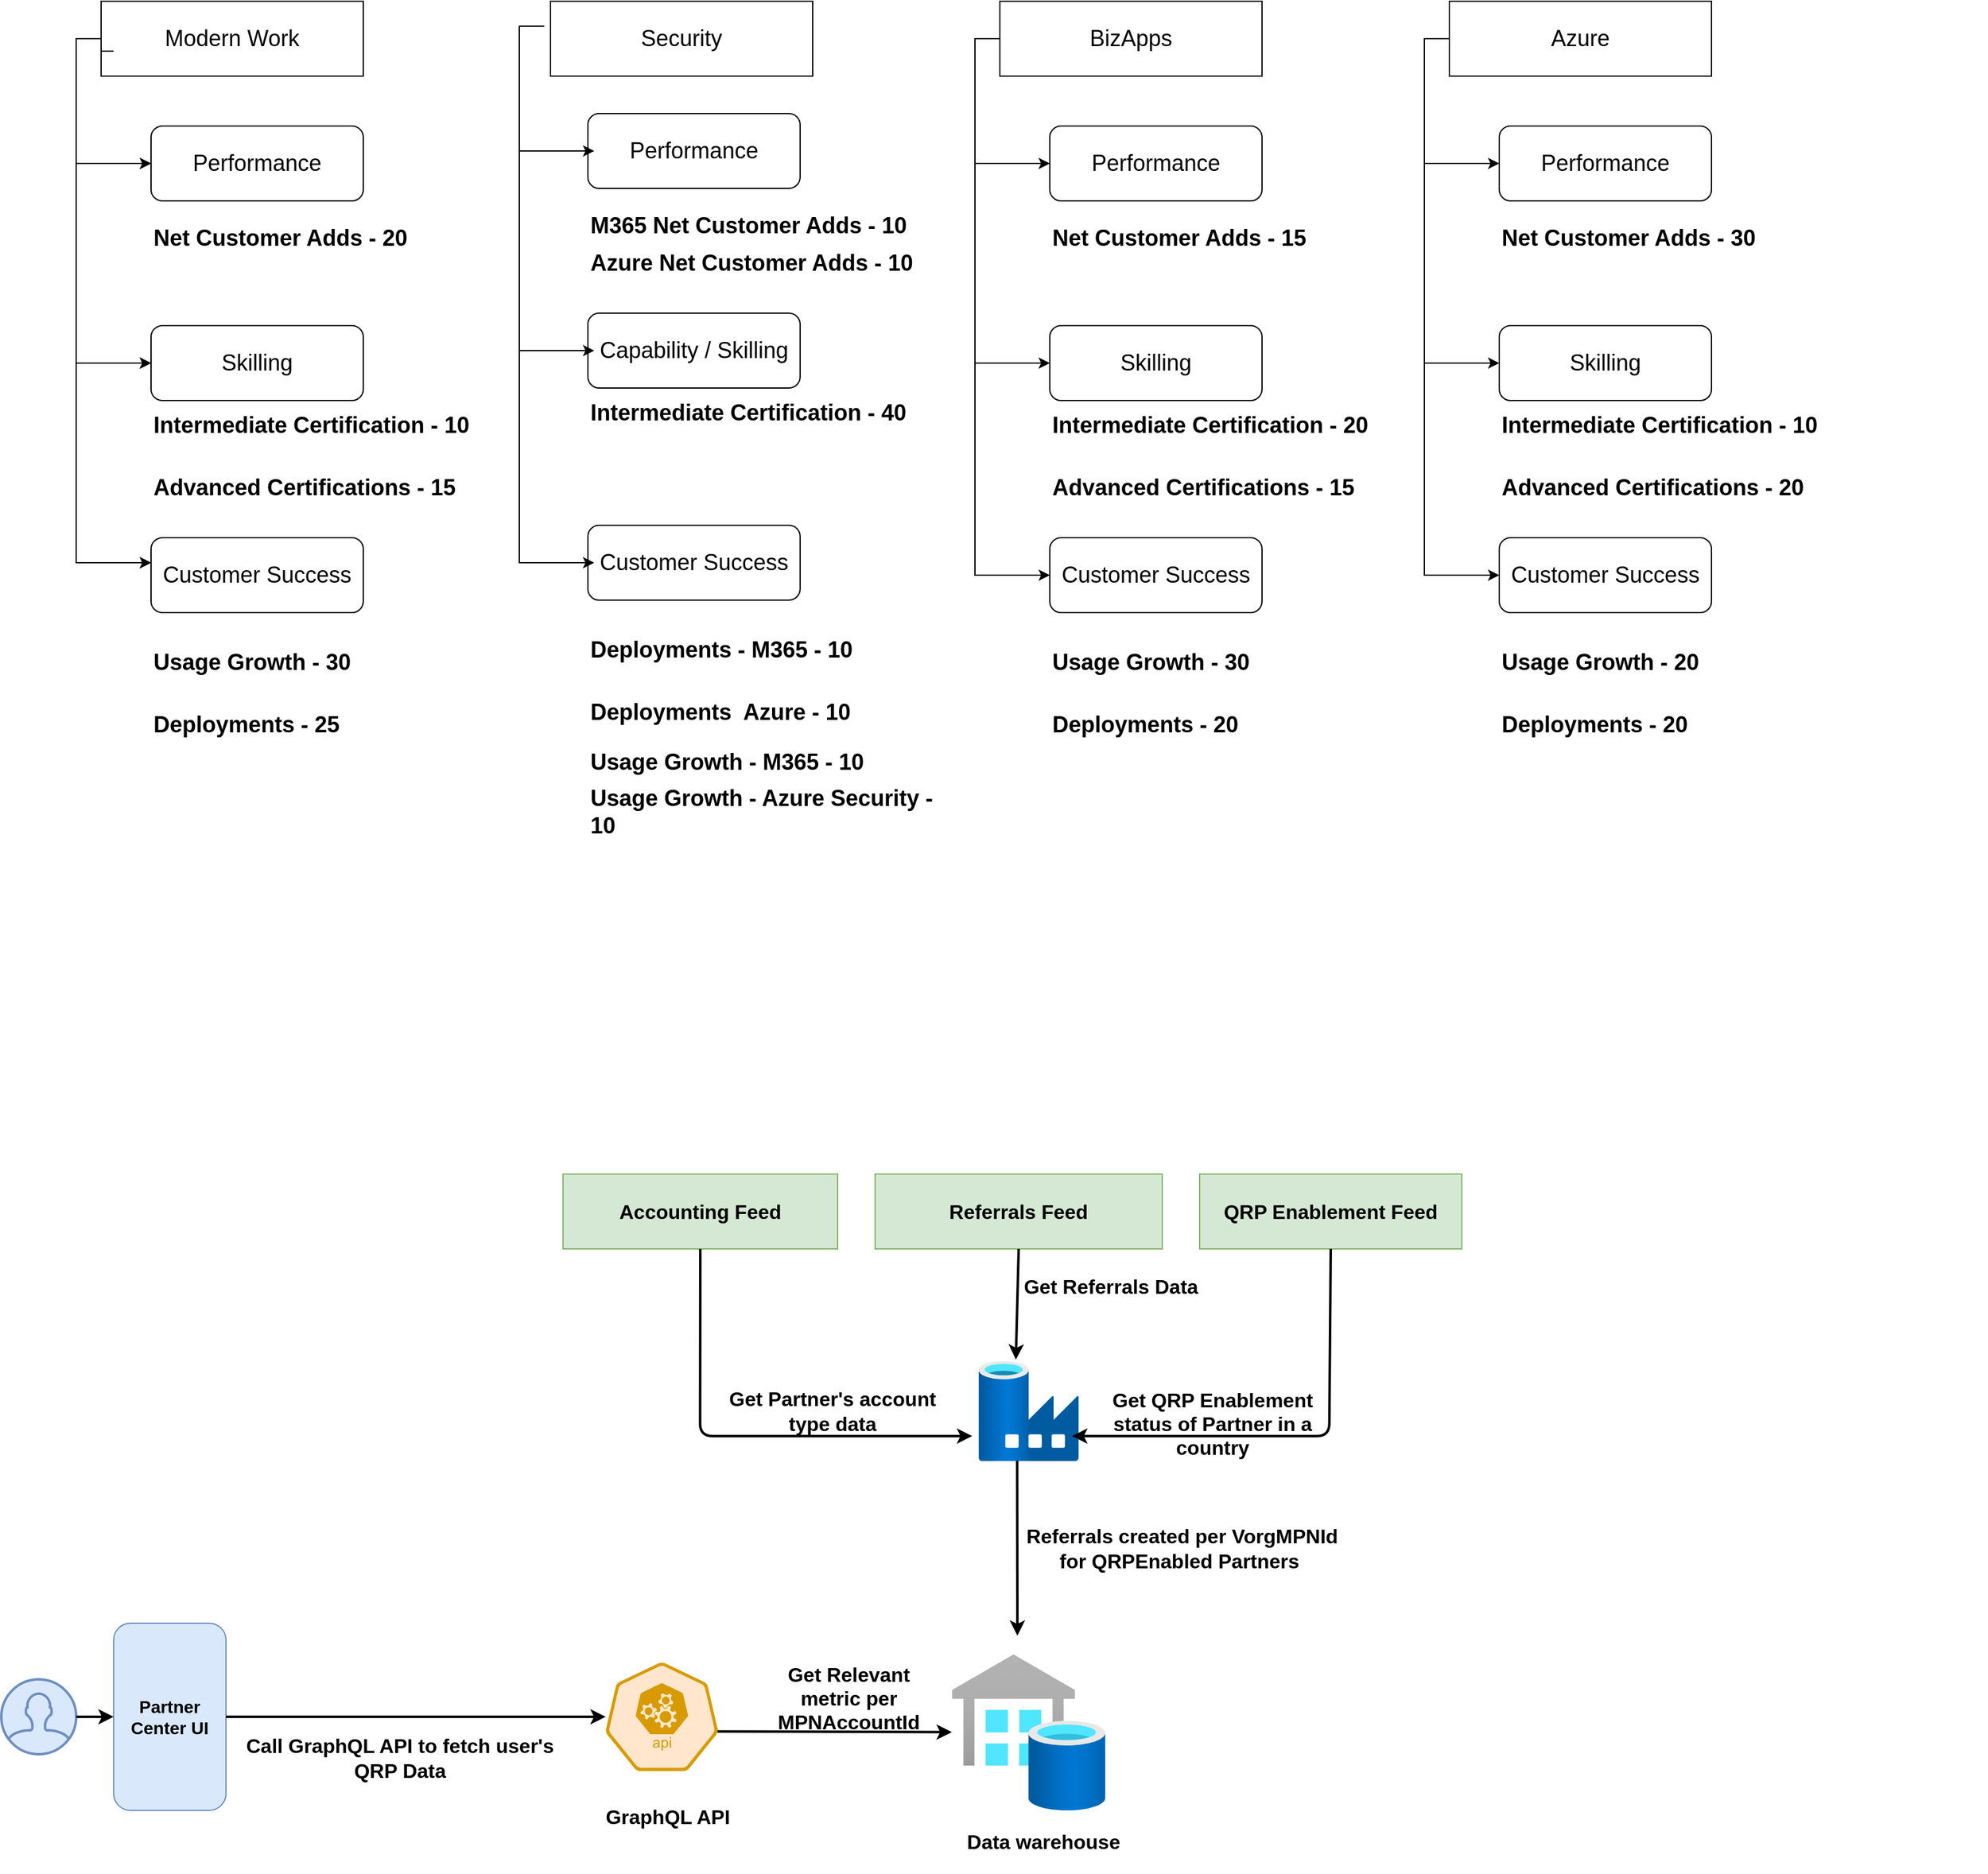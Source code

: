 <mxfile version="16.6.6" type="github">
  <diagram id="tQt5TUde7FCO1kAQe6YN" name="Page-1">
    <mxGraphModel dx="1578" dy="862" grid="1" gridSize="10" guides="1" tooltips="1" connect="1" arrows="1" fold="1" page="1" pageScale="1" pageWidth="850" pageHeight="1100" math="0" shadow="0">
      <root>
        <mxCell id="0" />
        <mxCell id="1" parent="0" />
        <mxCell id="-ekqTFk-XhqVTXpIekPn-8" style="edgeStyle=orthogonalEdgeStyle;rounded=0;orthogonalLoop=1;jettySize=auto;html=1;entryX=0;entryY=0.5;entryDx=0;entryDy=0;exitX=0;exitY=0.5;exitDx=0;exitDy=0;" parent="1" source="-ekqTFk-XhqVTXpIekPn-1" target="-ekqTFk-XhqVTXpIekPn-5" edge="1">
          <mxGeometry relative="1" as="geometry">
            <Array as="points">
              <mxPoint x="70" y="120" />
              <mxPoint x="70" y="220" />
            </Array>
          </mxGeometry>
        </mxCell>
        <mxCell id="-ekqTFk-XhqVTXpIekPn-1" value="&lt;font style=&quot;font-size: 18px&quot;&gt;Modern Work&lt;/font&gt;" style="rounded=0;whiteSpace=wrap;html=1;" parent="1" vertex="1">
          <mxGeometry x="90" y="90" width="210" height="60" as="geometry" />
        </mxCell>
        <mxCell id="-ekqTFk-XhqVTXpIekPn-2" value="&lt;font style=&quot;font-size: 18px&quot;&gt;Security&lt;/font&gt;" style="rounded=0;whiteSpace=wrap;html=1;" parent="1" vertex="1">
          <mxGeometry x="450" y="90" width="210" height="60" as="geometry" />
        </mxCell>
        <mxCell id="-ekqTFk-XhqVTXpIekPn-5" value="Performance" style="rounded=1;whiteSpace=wrap;html=1;fontSize=18;" parent="1" vertex="1">
          <mxGeometry x="130" y="190" width="170" height="60" as="geometry" />
        </mxCell>
        <mxCell id="-ekqTFk-XhqVTXpIekPn-6" value="Skilling" style="rounded=1;whiteSpace=wrap;html=1;fontSize=18;" parent="1" vertex="1">
          <mxGeometry x="130" y="350" width="170" height="60" as="geometry" />
        </mxCell>
        <mxCell id="-ekqTFk-XhqVTXpIekPn-7" value="Customer Success" style="rounded=1;whiteSpace=wrap;html=1;fontSize=18;" parent="1" vertex="1">
          <mxGeometry x="130" y="520" width="170" height="60" as="geometry" />
        </mxCell>
        <mxCell id="-ekqTFk-XhqVTXpIekPn-10" style="edgeStyle=orthogonalEdgeStyle;rounded=0;orthogonalLoop=1;jettySize=auto;html=1;entryX=0;entryY=0.5;entryDx=0;entryDy=0;exitX=0;exitY=0.5;exitDx=0;exitDy=0;" parent="1" target="-ekqTFk-XhqVTXpIekPn-6" edge="1">
          <mxGeometry relative="1" as="geometry">
            <mxPoint x="100" y="130" as="sourcePoint" />
            <mxPoint x="140" y="230" as="targetPoint" />
            <Array as="points">
              <mxPoint x="90" y="130" />
              <mxPoint x="90" y="120" />
              <mxPoint x="70" y="120" />
              <mxPoint x="70" y="380" />
            </Array>
          </mxGeometry>
        </mxCell>
        <mxCell id="-ekqTFk-XhqVTXpIekPn-11" style="edgeStyle=orthogonalEdgeStyle;rounded=0;orthogonalLoop=1;jettySize=auto;html=1;exitX=0;exitY=0.5;exitDx=0;exitDy=0;" parent="1" edge="1">
          <mxGeometry relative="1" as="geometry">
            <mxPoint x="100" y="130" as="sourcePoint" />
            <mxPoint x="130" y="540" as="targetPoint" />
            <Array as="points">
              <mxPoint x="90" y="130" />
              <mxPoint x="90" y="120" />
              <mxPoint x="70" y="120" />
              <mxPoint x="70" y="540" />
              <mxPoint x="130" y="540" />
            </Array>
          </mxGeometry>
        </mxCell>
        <mxCell id="-ekqTFk-XhqVTXpIekPn-13" value="Net Customer Adds - 20" style="text;html=1;strokeColor=none;fillColor=none;align=left;verticalAlign=middle;whiteSpace=wrap;rounded=0;fontSize=18;fontStyle=1;" parent="1" vertex="1">
          <mxGeometry x="130" y="270" width="250" height="20" as="geometry" />
        </mxCell>
        <mxCell id="-ekqTFk-XhqVTXpIekPn-15" value="Intermediate Certification - 10" style="text;html=1;strokeColor=none;fillColor=none;align=left;verticalAlign=middle;whiteSpace=wrap;rounded=0;fontSize=18;fontStyle=1;" parent="1" vertex="1">
          <mxGeometry x="130" y="420" width="390" height="20" as="geometry" />
        </mxCell>
        <mxCell id="-ekqTFk-XhqVTXpIekPn-16" value="Advanced Certifications - 15" style="text;html=1;strokeColor=none;fillColor=none;align=left;verticalAlign=middle;whiteSpace=wrap;rounded=0;fontSize=18;fontStyle=1;" parent="1" vertex="1">
          <mxGeometry x="130" y="470" width="260" height="20" as="geometry" />
        </mxCell>
        <mxCell id="-ekqTFk-XhqVTXpIekPn-22" value="Usage Growth - 30" style="text;html=1;strokeColor=none;fillColor=none;align=left;verticalAlign=middle;whiteSpace=wrap;rounded=0;fontSize=18;fontStyle=1;" parent="1" vertex="1">
          <mxGeometry x="130" y="610" width="280" height="20" as="geometry" />
        </mxCell>
        <mxCell id="-ekqTFk-XhqVTXpIekPn-23" value="Deployments - 25" style="text;html=1;strokeColor=none;fillColor=none;align=left;verticalAlign=middle;whiteSpace=wrap;rounded=0;fontSize=18;fontStyle=1;" parent="1" vertex="1">
          <mxGeometry x="130" y="660" width="280" height="20" as="geometry" />
        </mxCell>
        <mxCell id="-ekqTFk-XhqVTXpIekPn-25" value="Performance" style="rounded=1;whiteSpace=wrap;html=1;fontSize=18;" parent="1" vertex="1">
          <mxGeometry x="479.94" y="180" width="170" height="60" as="geometry" />
        </mxCell>
        <mxCell id="-ekqTFk-XhqVTXpIekPn-26" value="Capability / Skilling" style="rounded=1;whiteSpace=wrap;html=1;fontSize=18;" parent="1" vertex="1">
          <mxGeometry x="479.94" y="340" width="170" height="60" as="geometry" />
        </mxCell>
        <mxCell id="-ekqTFk-XhqVTXpIekPn-27" value="Customer Success" style="rounded=1;whiteSpace=wrap;html=1;fontSize=18;" parent="1" vertex="1">
          <mxGeometry x="479.94" y="510" width="170" height="60" as="geometry" />
        </mxCell>
        <mxCell id="-ekqTFk-XhqVTXpIekPn-30" value="M365 Net Customer Adds - 10" style="text;html=1;strokeColor=none;fillColor=none;align=left;verticalAlign=middle;whiteSpace=wrap;rounded=0;fontSize=18;fontStyle=1;" parent="1" vertex="1">
          <mxGeometry x="479.94" y="260" width="270.06" height="20" as="geometry" />
        </mxCell>
        <mxCell id="-ekqTFk-XhqVTXpIekPn-31" value="Intermediate Certification - 40" style="text;html=1;strokeColor=none;fillColor=none;align=left;verticalAlign=middle;whiteSpace=wrap;rounded=0;fontSize=18;fontStyle=1;" parent="1" vertex="1">
          <mxGeometry x="479.94" y="410" width="390" height="20" as="geometry" />
        </mxCell>
        <mxCell id="-ekqTFk-XhqVTXpIekPn-33" value="Deployments - M365 - 10" style="text;html=1;strokeColor=none;fillColor=none;align=left;verticalAlign=middle;whiteSpace=wrap;rounded=0;fontSize=18;fontStyle=1;" parent="1" vertex="1">
          <mxGeometry x="479.94" y="600" width="280" height="20" as="geometry" />
        </mxCell>
        <mxCell id="-ekqTFk-XhqVTXpIekPn-34" value="Deployments&amp;nbsp; Azure - 10" style="text;html=1;strokeColor=none;fillColor=none;align=left;verticalAlign=middle;whiteSpace=wrap;rounded=0;fontSize=18;fontStyle=1;" parent="1" vertex="1">
          <mxGeometry x="479.94" y="650" width="280" height="20" as="geometry" />
        </mxCell>
        <mxCell id="-ekqTFk-XhqVTXpIekPn-35" value="Azure Net Customer Adds - 10" style="text;html=1;strokeColor=none;fillColor=none;align=left;verticalAlign=middle;whiteSpace=wrap;rounded=0;fontSize=18;fontStyle=1;" parent="1" vertex="1">
          <mxGeometry x="479.94" y="290" width="270.06" height="20" as="geometry" />
        </mxCell>
        <mxCell id="-ekqTFk-XhqVTXpIekPn-36" value="Usage Growth - M365 - 10" style="text;html=1;strokeColor=none;fillColor=none;align=left;verticalAlign=middle;whiteSpace=wrap;rounded=0;fontSize=18;fontStyle=1;" parent="1" vertex="1">
          <mxGeometry x="479.94" y="690" width="280" height="20" as="geometry" />
        </mxCell>
        <mxCell id="-ekqTFk-XhqVTXpIekPn-37" value="Usage Growth - Azure Security - 10" style="text;html=1;strokeColor=none;fillColor=none;align=left;verticalAlign=middle;whiteSpace=wrap;rounded=0;fontSize=18;fontStyle=1;" parent="1" vertex="1">
          <mxGeometry x="479.94" y="730" width="280" height="20" as="geometry" />
        </mxCell>
        <mxCell id="-ekqTFk-XhqVTXpIekPn-40" value="&lt;font style=&quot;font-size: 18px&quot;&gt;Modern Work&lt;/font&gt;" style="rounded=0;whiteSpace=wrap;html=1;" parent="1" vertex="1">
          <mxGeometry x="90" y="90" width="210" height="60" as="geometry" />
        </mxCell>
        <mxCell id="-ekqTFk-XhqVTXpIekPn-41" style="edgeStyle=orthogonalEdgeStyle;rounded=0;orthogonalLoop=1;jettySize=auto;html=1;entryX=0;entryY=0.5;entryDx=0;entryDy=0;exitX=0;exitY=0.5;exitDx=0;exitDy=0;" parent="1" source="-ekqTFk-XhqVTXpIekPn-40" edge="1">
          <mxGeometry relative="1" as="geometry">
            <mxPoint x="130" y="220" as="targetPoint" />
            <Array as="points">
              <mxPoint x="70" y="120" />
              <mxPoint x="70" y="220" />
            </Array>
          </mxGeometry>
        </mxCell>
        <mxCell id="-ekqTFk-XhqVTXpIekPn-42" style="edgeStyle=orthogonalEdgeStyle;rounded=0;orthogonalLoop=1;jettySize=auto;html=1;entryX=0;entryY=0.5;entryDx=0;entryDy=0;exitX=0;exitY=0.5;exitDx=0;exitDy=0;" parent="1" edge="1">
          <mxGeometry relative="1" as="geometry">
            <mxPoint x="100" y="130" as="sourcePoint" />
            <mxPoint x="130" y="380" as="targetPoint" />
            <Array as="points">
              <mxPoint x="90" y="130" />
              <mxPoint x="90" y="120" />
              <mxPoint x="70" y="120" />
              <mxPoint x="70" y="380" />
            </Array>
          </mxGeometry>
        </mxCell>
        <mxCell id="-ekqTFk-XhqVTXpIekPn-43" style="edgeStyle=orthogonalEdgeStyle;rounded=0;orthogonalLoop=1;jettySize=auto;html=1;exitX=0;exitY=0.5;exitDx=0;exitDy=0;" parent="1" edge="1">
          <mxGeometry relative="1" as="geometry">
            <mxPoint x="100" y="130" as="sourcePoint" />
            <mxPoint x="130" y="540" as="targetPoint" />
            <Array as="points">
              <mxPoint x="90" y="130" />
              <mxPoint x="90" y="120" />
              <mxPoint x="70" y="120" />
              <mxPoint x="70" y="540" />
              <mxPoint x="130" y="540" />
            </Array>
          </mxGeometry>
        </mxCell>
        <mxCell id="-ekqTFk-XhqVTXpIekPn-44" value="Performance" style="rounded=1;whiteSpace=wrap;html=1;fontSize=18;" parent="1" vertex="1">
          <mxGeometry x="849.94" y="190" width="170" height="60" as="geometry" />
        </mxCell>
        <mxCell id="-ekqTFk-XhqVTXpIekPn-45" value="Skilling" style="rounded=1;whiteSpace=wrap;html=1;fontSize=18;" parent="1" vertex="1">
          <mxGeometry x="849.94" y="350" width="170" height="60" as="geometry" />
        </mxCell>
        <mxCell id="-ekqTFk-XhqVTXpIekPn-46" value="Customer Success" style="rounded=1;whiteSpace=wrap;html=1;fontSize=18;" parent="1" vertex="1">
          <mxGeometry x="849.94" y="520" width="170" height="60" as="geometry" />
        </mxCell>
        <mxCell id="-ekqTFk-XhqVTXpIekPn-47" value="Net Customer Adds - 15" style="text;html=1;strokeColor=none;fillColor=none;align=left;verticalAlign=middle;whiteSpace=wrap;rounded=0;fontSize=18;fontStyle=1;" parent="1" vertex="1">
          <mxGeometry x="849.94" y="270" width="250" height="20" as="geometry" />
        </mxCell>
        <mxCell id="-ekqTFk-XhqVTXpIekPn-48" value="Intermediate Certification - 20" style="text;html=1;strokeColor=none;fillColor=none;align=left;verticalAlign=middle;whiteSpace=wrap;rounded=0;fontSize=18;fontStyle=1;" parent="1" vertex="1">
          <mxGeometry x="849.94" y="420" width="390" height="20" as="geometry" />
        </mxCell>
        <mxCell id="-ekqTFk-XhqVTXpIekPn-49" value="Advanced Certifications - 15" style="text;html=1;strokeColor=none;fillColor=none;align=left;verticalAlign=middle;whiteSpace=wrap;rounded=0;fontSize=18;fontStyle=1;" parent="1" vertex="1">
          <mxGeometry x="849.94" y="470" width="260" height="20" as="geometry" />
        </mxCell>
        <mxCell id="-ekqTFk-XhqVTXpIekPn-50" value="Usage Growth - 30" style="text;html=1;strokeColor=none;fillColor=none;align=left;verticalAlign=middle;whiteSpace=wrap;rounded=0;fontSize=18;fontStyle=1;" parent="1" vertex="1">
          <mxGeometry x="849.94" y="610" width="280" height="20" as="geometry" />
        </mxCell>
        <mxCell id="-ekqTFk-XhqVTXpIekPn-51" value="Deployments - 20" style="text;html=1;strokeColor=none;fillColor=none;align=left;verticalAlign=middle;whiteSpace=wrap;rounded=0;fontSize=18;fontStyle=1;" parent="1" vertex="1">
          <mxGeometry x="849.94" y="660" width="280" height="20" as="geometry" />
        </mxCell>
        <mxCell id="-ekqTFk-XhqVTXpIekPn-52" value="&lt;font style=&quot;font-size: 18px&quot;&gt;BizApps&lt;/font&gt;" style="rounded=0;whiteSpace=wrap;html=1;" parent="1" vertex="1">
          <mxGeometry x="809.94" y="90" width="210" height="60" as="geometry" />
        </mxCell>
        <mxCell id="-ekqTFk-XhqVTXpIekPn-56" value="Performance" style="rounded=1;whiteSpace=wrap;html=1;fontSize=18;" parent="1" vertex="1">
          <mxGeometry x="1210" y="190" width="170" height="60" as="geometry" />
        </mxCell>
        <mxCell id="-ekqTFk-XhqVTXpIekPn-57" value="Skilling" style="rounded=1;whiteSpace=wrap;html=1;fontSize=18;" parent="1" vertex="1">
          <mxGeometry x="1210" y="350" width="170" height="60" as="geometry" />
        </mxCell>
        <mxCell id="-ekqTFk-XhqVTXpIekPn-58" value="Customer Success" style="rounded=1;whiteSpace=wrap;html=1;fontSize=18;" parent="1" vertex="1">
          <mxGeometry x="1210" y="520" width="170" height="60" as="geometry" />
        </mxCell>
        <mxCell id="-ekqTFk-XhqVTXpIekPn-59" value="Net Customer Adds - 30" style="text;html=1;strokeColor=none;fillColor=none;align=left;verticalAlign=middle;whiteSpace=wrap;rounded=0;fontSize=18;fontStyle=1;" parent="1" vertex="1">
          <mxGeometry x="1210" y="270" width="250" height="20" as="geometry" />
        </mxCell>
        <mxCell id="-ekqTFk-XhqVTXpIekPn-60" value="Intermediate Certification - 10" style="text;html=1;strokeColor=none;fillColor=none;align=left;verticalAlign=middle;whiteSpace=wrap;rounded=0;fontSize=18;fontStyle=1;" parent="1" vertex="1">
          <mxGeometry x="1210" y="420" width="390" height="20" as="geometry" />
        </mxCell>
        <mxCell id="-ekqTFk-XhqVTXpIekPn-61" value="Advanced Certifications - 20" style="text;html=1;strokeColor=none;fillColor=none;align=left;verticalAlign=middle;whiteSpace=wrap;rounded=0;fontSize=18;fontStyle=1;" parent="1" vertex="1">
          <mxGeometry x="1210" y="470" width="260" height="20" as="geometry" />
        </mxCell>
        <mxCell id="-ekqTFk-XhqVTXpIekPn-62" value="Usage Growth - 20" style="text;html=1;strokeColor=none;fillColor=none;align=left;verticalAlign=middle;whiteSpace=wrap;rounded=0;fontSize=18;fontStyle=1;" parent="1" vertex="1">
          <mxGeometry x="1210" y="610" width="280" height="20" as="geometry" />
        </mxCell>
        <mxCell id="-ekqTFk-XhqVTXpIekPn-63" value="Deployments - 20" style="text;html=1;strokeColor=none;fillColor=none;align=left;verticalAlign=middle;whiteSpace=wrap;rounded=0;fontSize=18;fontStyle=1;" parent="1" vertex="1">
          <mxGeometry x="1210" y="660" width="280" height="20" as="geometry" />
        </mxCell>
        <mxCell id="-ekqTFk-XhqVTXpIekPn-64" value="&lt;font style=&quot;font-size: 18px&quot;&gt;Azure&lt;/font&gt;" style="rounded=0;whiteSpace=wrap;html=1;" parent="1" vertex="1">
          <mxGeometry x="1170" y="90" width="210" height="60" as="geometry" />
        </mxCell>
        <mxCell id="-ekqTFk-XhqVTXpIekPn-65" style="edgeStyle=orthogonalEdgeStyle;rounded=0;orthogonalLoop=1;jettySize=auto;html=1;entryX=0;entryY=0.5;entryDx=0;entryDy=0;exitX=0;exitY=0.5;exitDx=0;exitDy=0;" parent="1" source="-ekqTFk-XhqVTXpIekPn-64" edge="1">
          <mxGeometry relative="1" as="geometry">
            <mxPoint x="1210" y="220" as="targetPoint" />
            <Array as="points">
              <mxPoint x="1150" y="120" />
              <mxPoint x="1150" y="220" />
            </Array>
          </mxGeometry>
        </mxCell>
        <mxCell id="-ekqTFk-XhqVTXpIekPn-69" style="edgeStyle=orthogonalEdgeStyle;rounded=0;orthogonalLoop=1;jettySize=auto;html=1;entryX=0;entryY=0.5;entryDx=0;entryDy=0;exitX=0;exitY=0.5;exitDx=0;exitDy=0;" parent="1" target="-ekqTFk-XhqVTXpIekPn-57" edge="1">
          <mxGeometry relative="1" as="geometry">
            <mxPoint x="1210" y="220.0" as="targetPoint" />
            <Array as="points">
              <mxPoint x="1150" y="120" />
              <mxPoint x="1150" y="380" />
            </Array>
            <mxPoint x="1170" y="120.0" as="sourcePoint" />
          </mxGeometry>
        </mxCell>
        <mxCell id="-ekqTFk-XhqVTXpIekPn-70" style="edgeStyle=orthogonalEdgeStyle;rounded=0;orthogonalLoop=1;jettySize=auto;html=1;entryX=0;entryY=0.5;entryDx=0;entryDy=0;exitX=0;exitY=0.5;exitDx=0;exitDy=0;" parent="1" target="-ekqTFk-XhqVTXpIekPn-58" edge="1">
          <mxGeometry relative="1" as="geometry">
            <mxPoint x="1210" y="380" as="targetPoint" />
            <Array as="points">
              <mxPoint x="1150" y="120" />
              <mxPoint x="1150" y="550" />
            </Array>
            <mxPoint x="1170" y="120.0" as="sourcePoint" />
          </mxGeometry>
        </mxCell>
        <mxCell id="-ekqTFk-XhqVTXpIekPn-71" style="edgeStyle=orthogonalEdgeStyle;rounded=0;orthogonalLoop=1;jettySize=auto;html=1;entryX=0;entryY=0.5;entryDx=0;entryDy=0;exitX=0;exitY=0.5;exitDx=0;exitDy=0;" parent="1" edge="1">
          <mxGeometry relative="1" as="geometry">
            <mxPoint x="850" y="220.0" as="targetPoint" />
            <Array as="points">
              <mxPoint x="790" y="120" />
              <mxPoint x="790" y="220" />
            </Array>
            <mxPoint x="810" y="120.0" as="sourcePoint" />
          </mxGeometry>
        </mxCell>
        <mxCell id="-ekqTFk-XhqVTXpIekPn-72" style="edgeStyle=orthogonalEdgeStyle;rounded=0;orthogonalLoop=1;jettySize=auto;html=1;entryX=0;entryY=0.5;entryDx=0;entryDy=0;exitX=0;exitY=0.5;exitDx=0;exitDy=0;" parent="1" edge="1">
          <mxGeometry relative="1" as="geometry">
            <mxPoint x="850" y="380" as="targetPoint" />
            <Array as="points">
              <mxPoint x="790" y="120" />
              <mxPoint x="790" y="380" />
            </Array>
            <mxPoint x="810" y="120.0" as="sourcePoint" />
          </mxGeometry>
        </mxCell>
        <mxCell id="-ekqTFk-XhqVTXpIekPn-73" style="edgeStyle=orthogonalEdgeStyle;rounded=0;orthogonalLoop=1;jettySize=auto;html=1;entryX=0;entryY=0.5;entryDx=0;entryDy=0;exitX=0;exitY=0.5;exitDx=0;exitDy=0;" parent="1" edge="1">
          <mxGeometry relative="1" as="geometry">
            <mxPoint x="850" y="550" as="targetPoint" />
            <Array as="points">
              <mxPoint x="790" y="120" />
              <mxPoint x="790" y="550" />
            </Array>
            <mxPoint x="810" y="120.0" as="sourcePoint" />
          </mxGeometry>
        </mxCell>
        <mxCell id="-ekqTFk-XhqVTXpIekPn-75" style="edgeStyle=orthogonalEdgeStyle;rounded=0;orthogonalLoop=1;jettySize=auto;html=1;entryX=0;entryY=0.5;entryDx=0;entryDy=0;exitX=0;exitY=0.5;exitDx=0;exitDy=0;" parent="1" edge="1">
          <mxGeometry relative="1" as="geometry">
            <mxPoint x="485" y="210.0" as="targetPoint" />
            <Array as="points">
              <mxPoint x="425" y="110" />
              <mxPoint x="425" y="210" />
            </Array>
            <mxPoint x="445" y="110.0" as="sourcePoint" />
          </mxGeometry>
        </mxCell>
        <mxCell id="-ekqTFk-XhqVTXpIekPn-76" style="edgeStyle=orthogonalEdgeStyle;rounded=0;orthogonalLoop=1;jettySize=auto;html=1;entryX=0;entryY=0.5;entryDx=0;entryDy=0;exitX=0;exitY=0.5;exitDx=0;exitDy=0;" parent="1" edge="1">
          <mxGeometry relative="1" as="geometry">
            <mxPoint x="485" y="370" as="targetPoint" />
            <Array as="points">
              <mxPoint x="425" y="110" />
              <mxPoint x="425" y="370" />
            </Array>
            <mxPoint x="445" y="110.0" as="sourcePoint" />
          </mxGeometry>
        </mxCell>
        <mxCell id="-ekqTFk-XhqVTXpIekPn-77" style="edgeStyle=orthogonalEdgeStyle;rounded=0;orthogonalLoop=1;jettySize=auto;html=1;entryX=0;entryY=0.5;entryDx=0;entryDy=0;exitX=0;exitY=0.5;exitDx=0;exitDy=0;" parent="1" edge="1">
          <mxGeometry relative="1" as="geometry">
            <mxPoint x="485" y="540" as="targetPoint" />
            <Array as="points">
              <mxPoint x="425" y="110" />
              <mxPoint x="425" y="540" />
            </Array>
            <mxPoint x="445" y="110.0" as="sourcePoint" />
          </mxGeometry>
        </mxCell>
        <mxCell id="3RtN0uBFjR7non3mL4cn-2" value="" style="html=1;verticalLabelPosition=bottom;align=center;verticalAlign=top;strokeWidth=2;shadow=0;dashed=0;shape=mxgraph.ios7.icons.user;fillColor=#dae8fc;strokeColor=#6c8ebf;" vertex="1" parent="1">
          <mxGeometry x="10.03" y="1435" width="60" height="60" as="geometry" />
        </mxCell>
        <mxCell id="3RtN0uBFjR7non3mL4cn-4" value="&lt;font style=&quot;font-size: 14px&quot;&gt;&lt;b&gt;Partner Center UI&lt;/b&gt;&lt;/font&gt;" style="rounded=1;whiteSpace=wrap;html=1;fillColor=#dae8fc;strokeColor=#6c8ebf;" vertex="1" parent="1">
          <mxGeometry x="100.03" y="1390" width="90" height="150" as="geometry" />
        </mxCell>
        <mxCell id="3RtN0uBFjR7non3mL4cn-20" value="" style="edgeStyle=orthogonalEdgeStyle;rounded=0;orthogonalLoop=1;jettySize=auto;html=1;shadow=0;fontSize=14;strokeWidth=2;exitX=1;exitY=0.5;exitDx=0;exitDy=0;" edge="1" parent="1" source="3RtN0uBFjR7non3mL4cn-4" target="3RtN0uBFjR7non3mL4cn-7">
          <mxGeometry relative="1" as="geometry">
            <mxPoint x="320.03" y="1660" as="targetPoint" />
          </mxGeometry>
        </mxCell>
        <mxCell id="3RtN0uBFjR7non3mL4cn-7" value="" style="sketch=0;html=1;dashed=0;whitespace=wrap;points=[[0.005,0.63,0],[0.1,0.2,0],[0.9,0.2,0],[0.5,0,0],[0.995,0.63,0],[0.72,0.99,0],[0.5,1,0],[0.28,0.99,0]];shape=mxgraph.kubernetes.icon;prIcon=api;fillColor=#ffe6cc;strokeColor=#d79b00;" vertex="1" parent="1">
          <mxGeometry x="494.2" y="1420" width="90" height="90" as="geometry" />
        </mxCell>
        <mxCell id="3RtN0uBFjR7non3mL4cn-8" value="&lt;font style=&quot;font-size: 16px;&quot;&gt;&lt;span style=&quot;font-size: 16px;&quot;&gt;GraphQL API&lt;/span&gt;&lt;/font&gt;" style="text;html=1;strokeColor=none;fillColor=none;align=center;verticalAlign=middle;whiteSpace=wrap;rounded=0;fontSize=16;fontStyle=1" vertex="1" parent="1">
          <mxGeometry x="489.2" y="1530" width="110" height="30" as="geometry" />
        </mxCell>
        <mxCell id="3RtN0uBFjR7non3mL4cn-9" value="" style="aspect=fixed;html=1;points=[];align=center;image;fontSize=12;image=img/lib/azure2/integration/SQL_Data_Warehouses.svg;" vertex="1" parent="1">
          <mxGeometry x="771.48" y="1415" width="123.07" height="125" as="geometry" />
        </mxCell>
        <mxCell id="3RtN0uBFjR7non3mL4cn-10" value="" style="aspect=fixed;html=1;points=[];align=center;image;fontSize=12;image=img/lib/azure2/databases/Data_Factory.svg;" vertex="1" parent="1">
          <mxGeometry x="793" y="1180" width="80" height="80" as="geometry" />
        </mxCell>
        <mxCell id="3RtN0uBFjR7non3mL4cn-11" value="&lt;font style=&quot;font-size: 16px;&quot;&gt;Accounting Feed&lt;/font&gt;" style="rounded=0;whiteSpace=wrap;html=1;fontStyle=1;fontSize=16;fillColor=#d5e8d4;strokeColor=#82b366;" vertex="1" parent="1">
          <mxGeometry x="460" y="1030" width="220" height="60" as="geometry" />
        </mxCell>
        <mxCell id="3RtN0uBFjR7non3mL4cn-13" value="&lt;font style=&quot;font-size: 16px;&quot;&gt;Referrals Feed&lt;/font&gt;" style="rounded=0;whiteSpace=wrap;html=1;fontStyle=1;fontSize=16;fillColor=#d5e8d4;strokeColor=#82b366;" vertex="1" parent="1">
          <mxGeometry x="710" y="1030" width="230" height="60" as="geometry" />
        </mxCell>
        <mxCell id="3RtN0uBFjR7non3mL4cn-14" value="&lt;font style=&quot;font-size: 16px;&quot;&gt;QRP Enablement Feed&lt;/font&gt;" style="rounded=0;whiteSpace=wrap;html=1;fontStyle=1;fontSize=16;fillColor=#d5e8d4;strokeColor=#82b366;" vertex="1" parent="1">
          <mxGeometry x="970" y="1030" width="210" height="60" as="geometry" />
        </mxCell>
        <mxCell id="3RtN0uBFjR7non3mL4cn-16" value="" style="endArrow=classic;html=1;rounded=0;exitX=0;exitY=0.5;exitDx=0;exitDy=0;shadow=0;strokeWidth=2;strokeColor=none;startArrow=classic;startFill=0;" edge="1" parent="1">
          <mxGeometry width="50" height="50" relative="1" as="geometry">
            <mxPoint x="979.97" y="1580" as="sourcePoint" />
            <mxPoint x="774.03" y="1490" as="targetPoint" />
            <Array as="points">
              <mxPoint x="770.03" y="1580" />
            </Array>
          </mxGeometry>
        </mxCell>
        <mxCell id="3RtN0uBFjR7non3mL4cn-23" value="&lt;font style=&quot;font-size: 16px;&quot;&gt;&lt;span style=&quot;font-size: 16px;&quot;&gt;Data warehouse&lt;/span&gt;&lt;/font&gt;" style="text;html=1;strokeColor=none;fillColor=none;align=center;verticalAlign=middle;whiteSpace=wrap;rounded=0;fontSize=16;fontStyle=1" vertex="1" parent="1">
          <mxGeometry x="770" y="1540" width="150" height="50" as="geometry" />
        </mxCell>
        <mxCell id="3RtN0uBFjR7non3mL4cn-24" value="" style="endArrow=classic;html=1;rounded=0;shadow=0;fontSize=14;strokeWidth=2;entryX=0;entryY=0.5;entryDx=0;entryDy=0;" edge="1" parent="1" source="3RtN0uBFjR7non3mL4cn-2" target="3RtN0uBFjR7non3mL4cn-4">
          <mxGeometry width="50" height="50" relative="1" as="geometry">
            <mxPoint x="460.03" y="1600" as="sourcePoint" />
            <mxPoint x="510.03" y="1550" as="targetPoint" />
          </mxGeometry>
        </mxCell>
        <mxCell id="3RtN0uBFjR7non3mL4cn-25" value="Get QRP Enablement status of Partner in a country" style="text;html=1;strokeColor=none;fillColor=none;align=center;verticalAlign=middle;whiteSpace=wrap;rounded=0;fontSize=16;fontStyle=1" vertex="1" parent="1">
          <mxGeometry x="882.54" y="1200" width="194.8" height="60" as="geometry" />
        </mxCell>
        <mxCell id="3RtN0uBFjR7non3mL4cn-26" value="Get Referrals Data" style="text;html=1;strokeColor=none;fillColor=none;align=center;verticalAlign=middle;whiteSpace=wrap;rounded=0;fontSize=16;fontStyle=1" vertex="1" parent="1">
          <mxGeometry x="828" y="1100" width="142" height="40" as="geometry" />
        </mxCell>
        <mxCell id="3RtN0uBFjR7non3mL4cn-28" value="Get Partner&#39;s account type data" style="text;html=1;strokeColor=none;fillColor=none;align=center;verticalAlign=middle;whiteSpace=wrap;rounded=0;fontSize=16;fontStyle=1" vertex="1" parent="1">
          <mxGeometry x="580" y="1200" width="192" height="40" as="geometry" />
        </mxCell>
        <mxCell id="3RtN0uBFjR7non3mL4cn-29" value="&lt;span style=&quot;font-size: 16px&quot;&gt;&lt;font style=&quot;font-size: 16px&quot;&gt;Referrals created per VorgMPNId for QRPEnabled Partners&amp;nbsp;&lt;/font&gt;&lt;/span&gt;" style="text;html=1;strokeColor=none;fillColor=none;align=center;verticalAlign=middle;whiteSpace=wrap;rounded=0;fontSize=16;fontStyle=1" vertex="1" parent="1">
          <mxGeometry x="828" y="1310" width="256" height="40" as="geometry" />
        </mxCell>
        <mxCell id="3RtN0uBFjR7non3mL4cn-32" value="Get Relevant metric per MPNAccountId" style="text;html=1;strokeColor=none;fillColor=none;align=center;verticalAlign=middle;whiteSpace=wrap;rounded=0;fontSize=16;fontStyle=1" vertex="1" parent="1">
          <mxGeometry x="617.94" y="1430" width="142" height="40" as="geometry" />
        </mxCell>
        <mxCell id="3RtN0uBFjR7non3mL4cn-33" value="&lt;span style=&quot;font-size: 16px;&quot;&gt;&lt;font style=&quot;font-size: 16px&quot;&gt;Call GraphQL API to fetch user&#39;s QRP Data&lt;/font&gt;&lt;/span&gt;" style="text;html=1;strokeColor=none;fillColor=none;align=center;verticalAlign=middle;whiteSpace=wrap;rounded=0;fontSize=16;fontStyle=1" vertex="1" parent="1">
          <mxGeometry x="189.03" y="1460" width="280.97" height="75" as="geometry" />
        </mxCell>
        <mxCell id="3RtN0uBFjR7non3mL4cn-35" value="" style="endArrow=none;html=1;rounded=1;sketch=0;curved=0;entryX=0.5;entryY=1;entryDx=0;entryDy=0;fontStyle=0;strokeWidth=2;endFill=0;startArrow=classic;startFill=1;" edge="1" parent="1" target="3RtN0uBFjR7non3mL4cn-14">
          <mxGeometry width="50" height="50" relative="1" as="geometry">
            <mxPoint x="867.8" y="1240" as="sourcePoint" />
            <mxPoint x="1147.8" y="1360" as="targetPoint" />
            <Array as="points">
              <mxPoint x="1073.8" y="1240" />
            </Array>
          </mxGeometry>
        </mxCell>
        <mxCell id="3RtN0uBFjR7non3mL4cn-36" value="" style="endArrow=none;html=1;rounded=1;sketch=0;curved=0;entryX=0.5;entryY=1;entryDx=0;entryDy=0;fontStyle=0;strokeWidth=2;startArrow=classic;startFill=1;endFill=0;" edge="1" parent="1" target="3RtN0uBFjR7non3mL4cn-11">
          <mxGeometry width="50" height="50" relative="1" as="geometry">
            <mxPoint x="787.8" y="1240" as="sourcePoint" />
            <mxPoint x="1027.8" y="1100.0" as="targetPoint" />
            <Array as="points">
              <mxPoint x="569.8" y="1240" />
            </Array>
          </mxGeometry>
        </mxCell>
        <mxCell id="3RtN0uBFjR7non3mL4cn-37" value="" style="endArrow=none;html=1;rounded=1;sketch=0;curved=0;exitX=0.372;exitY=-0.016;exitDx=0;exitDy=0;exitPerimeter=0;entryX=0.5;entryY=1;entryDx=0;entryDy=0;fontStyle=0;strokeWidth=2;startArrow=classic;startFill=1;endFill=0;" edge="1" parent="1" source="3RtN0uBFjR7non3mL4cn-10" target="3RtN0uBFjR7non3mL4cn-13">
          <mxGeometry width="50" height="50" relative="1" as="geometry">
            <mxPoint x="797.8" y="1250.0" as="sourcePoint" />
            <mxPoint x="820.8" y="1090" as="targetPoint" />
            <Array as="points" />
          </mxGeometry>
        </mxCell>
        <mxCell id="3RtN0uBFjR7non3mL4cn-40" value="" style="endArrow=classic;html=1;rounded=1;sketch=0;curved=0;exitX=0.995;exitY=0.63;exitDx=0;exitDy=0;exitPerimeter=0;fontStyle=0;strokeWidth=2;" edge="1" parent="1" source="3RtN0uBFjR7non3mL4cn-7" target="3RtN0uBFjR7non3mL4cn-9">
          <mxGeometry width="50" height="50" relative="1" as="geometry">
            <mxPoint x="430" y="1450" as="sourcePoint" />
            <mxPoint x="480" y="1400" as="targetPoint" />
          </mxGeometry>
        </mxCell>
        <mxCell id="3RtN0uBFjR7non3mL4cn-42" value="" style="endArrow=classic;html=1;rounded=1;sketch=0;fontSize=16;strokeWidth=2;curved=0;exitX=0.385;exitY=0.998;exitDx=0;exitDy=0;exitPerimeter=0;fontStyle=0" edge="1" parent="1" source="3RtN0uBFjR7non3mL4cn-10">
          <mxGeometry width="50" height="50" relative="1" as="geometry">
            <mxPoint x="430" y="1430" as="sourcePoint" />
            <mxPoint x="824" y="1400" as="targetPoint" />
          </mxGeometry>
        </mxCell>
      </root>
    </mxGraphModel>
  </diagram>
</mxfile>
